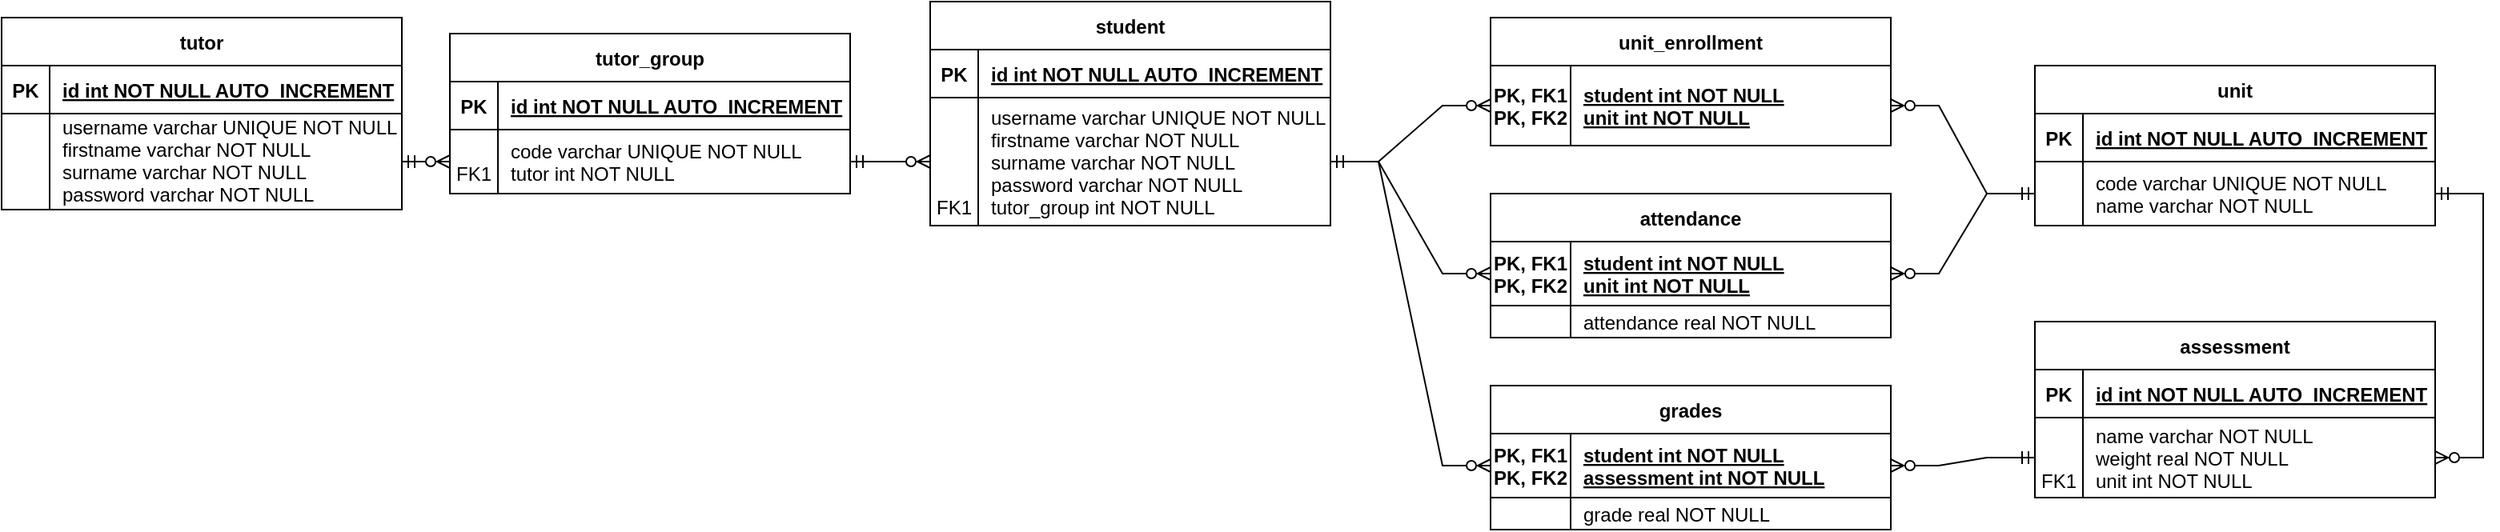 <mxfile version="17.3.0" type="device"><diagram id="R2lEEEUBdFMjLlhIrx00" name="Page-1"><mxGraphModel dx="1422" dy="794" grid="1" gridSize="10" guides="1" tooltips="1" connect="1" arrows="1" fold="1" page="1" pageScale="1" pageWidth="1600" pageHeight="1200" math="0" shadow="0" extFonts="Permanent Marker^https://fonts.googleapis.com/css?family=Permanent+Marker"><root><mxCell id="0"/><mxCell id="1" parent="0"/><mxCell id="C-vyLk0tnHw3VtMMgP7b-23" value="tutor" style="shape=table;startSize=30;container=1;collapsible=1;childLayout=tableLayout;fixedRows=1;rowLines=0;fontStyle=1;align=center;resizeLast=1;" parent="1" vertex="1"><mxGeometry x="20" y="40" width="250" height="120" as="geometry"/></mxCell><mxCell id="C-vyLk0tnHw3VtMMgP7b-24" value="" style="shape=partialRectangle;collapsible=0;dropTarget=0;pointerEvents=0;fillColor=none;points=[[0,0.5],[1,0.5]];portConstraint=eastwest;top=0;left=0;right=0;bottom=1;" parent="C-vyLk0tnHw3VtMMgP7b-23" vertex="1"><mxGeometry y="30" width="250" height="30" as="geometry"/></mxCell><mxCell id="C-vyLk0tnHw3VtMMgP7b-25" value="PK" style="shape=partialRectangle;overflow=hidden;connectable=0;fillColor=none;top=0;left=0;bottom=0;right=0;fontStyle=1;" parent="C-vyLk0tnHw3VtMMgP7b-24" vertex="1"><mxGeometry width="30" height="30" as="geometry"><mxRectangle width="30" height="30" as="alternateBounds"/></mxGeometry></mxCell><mxCell id="C-vyLk0tnHw3VtMMgP7b-26" value="id int NOT NULL AUTO_INCREMENT" style="shape=partialRectangle;overflow=hidden;connectable=0;fillColor=none;top=0;left=0;bottom=0;right=0;align=left;spacingLeft=6;fontStyle=5;" parent="C-vyLk0tnHw3VtMMgP7b-24" vertex="1"><mxGeometry x="30" width="220" height="30" as="geometry"><mxRectangle width="220" height="30" as="alternateBounds"/></mxGeometry></mxCell><mxCell id="C-vyLk0tnHw3VtMMgP7b-27" value="" style="shape=partialRectangle;collapsible=0;dropTarget=0;pointerEvents=0;fillColor=none;points=[[0,0.5],[1,0.5]];portConstraint=eastwest;top=0;left=0;right=0;bottom=0;" parent="C-vyLk0tnHw3VtMMgP7b-23" vertex="1"><mxGeometry y="60" width="250" height="60" as="geometry"/></mxCell><mxCell id="C-vyLk0tnHw3VtMMgP7b-28" value="" style="shape=partialRectangle;overflow=hidden;connectable=0;fillColor=none;top=0;left=0;bottom=0;right=0;" parent="C-vyLk0tnHw3VtMMgP7b-27" vertex="1"><mxGeometry width="30" height="60" as="geometry"><mxRectangle width="30" height="60" as="alternateBounds"/></mxGeometry></mxCell><mxCell id="C-vyLk0tnHw3VtMMgP7b-29" value="username varchar UNIQUE NOT NULL&#10;firstname varchar NOT NULL&#10;surname varchar NOT NULL&#10;password varchar NOT NULL&#10;" style="shape=partialRectangle;overflow=hidden;connectable=0;fillColor=none;top=0;left=0;bottom=0;right=0;align=left;spacingLeft=6;" parent="C-vyLk0tnHw3VtMMgP7b-27" vertex="1"><mxGeometry x="30" width="220" height="60" as="geometry"><mxRectangle width="220" height="60" as="alternateBounds"/></mxGeometry></mxCell><mxCell id="_69rYcqC9jB0VHN3GWaD-1" value="student" style="shape=table;startSize=30;container=1;collapsible=1;childLayout=tableLayout;fixedRows=1;rowLines=0;fontStyle=1;align=center;resizeLast=1;" parent="1" vertex="1"><mxGeometry x="600" y="30" width="250" height="140" as="geometry"/></mxCell><mxCell id="_69rYcqC9jB0VHN3GWaD-2" value="" style="shape=partialRectangle;collapsible=0;dropTarget=0;pointerEvents=0;fillColor=none;points=[[0,0.5],[1,0.5]];portConstraint=eastwest;top=0;left=0;right=0;bottom=1;" parent="_69rYcqC9jB0VHN3GWaD-1" vertex="1"><mxGeometry y="30" width="250" height="30" as="geometry"/></mxCell><mxCell id="_69rYcqC9jB0VHN3GWaD-3" value="PK" style="shape=partialRectangle;overflow=hidden;connectable=0;fillColor=none;top=0;left=0;bottom=0;right=0;fontStyle=1;" parent="_69rYcqC9jB0VHN3GWaD-2" vertex="1"><mxGeometry width="30" height="30" as="geometry"><mxRectangle width="30" height="30" as="alternateBounds"/></mxGeometry></mxCell><mxCell id="_69rYcqC9jB0VHN3GWaD-4" value="id int NOT NULL AUTO_INCREMENT" style="shape=partialRectangle;overflow=hidden;connectable=0;fillColor=none;top=0;left=0;bottom=0;right=0;align=left;spacingLeft=6;fontStyle=5;" parent="_69rYcqC9jB0VHN3GWaD-2" vertex="1"><mxGeometry x="30" width="220" height="30" as="geometry"><mxRectangle width="220" height="30" as="alternateBounds"/></mxGeometry></mxCell><mxCell id="_69rYcqC9jB0VHN3GWaD-5" value="" style="shape=partialRectangle;collapsible=0;dropTarget=0;pointerEvents=0;fillColor=none;points=[[0,0.5],[1,0.5]];portConstraint=eastwest;top=0;left=0;right=0;bottom=0;" parent="_69rYcqC9jB0VHN3GWaD-1" vertex="1"><mxGeometry y="60" width="250" height="80" as="geometry"/></mxCell><mxCell id="_69rYcqC9jB0VHN3GWaD-6" value="&#10;&#10;&#10;&#10;FK1" style="shape=partialRectangle;overflow=hidden;connectable=0;fillColor=none;top=0;left=0;bottom=0;right=0;" parent="_69rYcqC9jB0VHN3GWaD-5" vertex="1"><mxGeometry width="30" height="80" as="geometry"><mxRectangle width="30" height="80" as="alternateBounds"/></mxGeometry></mxCell><mxCell id="_69rYcqC9jB0VHN3GWaD-7" value="username varchar UNIQUE NOT NULL&#10;firstname varchar NOT NULL&#10;surname varchar NOT NULL&#10;password varchar NOT NULL&#10;tutor_group int NOT NULL" style="shape=partialRectangle;overflow=hidden;connectable=0;fillColor=none;top=0;left=0;bottom=0;right=0;align=left;spacingLeft=6;" parent="_69rYcqC9jB0VHN3GWaD-5" vertex="1"><mxGeometry x="30" width="220" height="80" as="geometry"><mxRectangle width="220" height="80" as="alternateBounds"/></mxGeometry></mxCell><mxCell id="_69rYcqC9jB0VHN3GWaD-8" value="unit" style="shape=table;startSize=30;container=1;collapsible=1;childLayout=tableLayout;fixedRows=1;rowLines=0;fontStyle=1;align=center;resizeLast=1;" parent="1" vertex="1"><mxGeometry x="1290" y="70" width="250" height="100" as="geometry"/></mxCell><mxCell id="_69rYcqC9jB0VHN3GWaD-9" value="" style="shape=partialRectangle;collapsible=0;dropTarget=0;pointerEvents=0;fillColor=none;points=[[0,0.5],[1,0.5]];portConstraint=eastwest;top=0;left=0;right=0;bottom=1;" parent="_69rYcqC9jB0VHN3GWaD-8" vertex="1"><mxGeometry y="30" width="250" height="30" as="geometry"/></mxCell><mxCell id="_69rYcqC9jB0VHN3GWaD-10" value="PK" style="shape=partialRectangle;overflow=hidden;connectable=0;fillColor=none;top=0;left=0;bottom=0;right=0;fontStyle=1;" parent="_69rYcqC9jB0VHN3GWaD-9" vertex="1"><mxGeometry width="30" height="30" as="geometry"><mxRectangle width="30" height="30" as="alternateBounds"/></mxGeometry></mxCell><mxCell id="_69rYcqC9jB0VHN3GWaD-11" value="id int NOT NULL AUTO_INCREMENT" style="shape=partialRectangle;overflow=hidden;connectable=0;fillColor=none;top=0;left=0;bottom=0;right=0;align=left;spacingLeft=6;fontStyle=5;" parent="_69rYcqC9jB0VHN3GWaD-9" vertex="1"><mxGeometry x="30" width="220" height="30" as="geometry"><mxRectangle width="220" height="30" as="alternateBounds"/></mxGeometry></mxCell><mxCell id="_69rYcqC9jB0VHN3GWaD-12" value="" style="shape=partialRectangle;collapsible=0;dropTarget=0;pointerEvents=0;fillColor=none;points=[[0,0.5],[1,0.5]];portConstraint=eastwest;top=0;left=0;right=0;bottom=0;" parent="_69rYcqC9jB0VHN3GWaD-8" vertex="1"><mxGeometry y="60" width="250" height="40" as="geometry"/></mxCell><mxCell id="_69rYcqC9jB0VHN3GWaD-13" value="" style="shape=partialRectangle;overflow=hidden;connectable=0;fillColor=none;top=0;left=0;bottom=0;right=0;" parent="_69rYcqC9jB0VHN3GWaD-12" vertex="1"><mxGeometry width="30" height="40" as="geometry"><mxRectangle width="30" height="40" as="alternateBounds"/></mxGeometry></mxCell><mxCell id="_69rYcqC9jB0VHN3GWaD-14" value="code varchar UNIQUE NOT NULL&#10;name varchar NOT NULL" style="shape=partialRectangle;overflow=hidden;connectable=0;fillColor=none;top=0;left=0;bottom=0;right=0;align=left;spacingLeft=6;" parent="_69rYcqC9jB0VHN3GWaD-12" vertex="1"><mxGeometry x="30" width="220" height="40" as="geometry"><mxRectangle width="220" height="40" as="alternateBounds"/></mxGeometry></mxCell><mxCell id="_69rYcqC9jB0VHN3GWaD-15" value="unit_enrollment" style="shape=table;startSize=30;container=1;collapsible=1;childLayout=tableLayout;fixedRows=1;rowLines=0;fontStyle=1;align=center;resizeLast=1;" parent="1" vertex="1"><mxGeometry x="950" y="40" width="250" height="80" as="geometry"/></mxCell><mxCell id="_69rYcqC9jB0VHN3GWaD-16" value="" style="shape=partialRectangle;collapsible=0;dropTarget=0;pointerEvents=0;fillColor=none;points=[[0,0.5],[1,0.5]];portConstraint=eastwest;top=0;left=0;right=0;bottom=1;" parent="_69rYcqC9jB0VHN3GWaD-15" vertex="1"><mxGeometry y="30" width="250" height="50" as="geometry"/></mxCell><mxCell id="_69rYcqC9jB0VHN3GWaD-17" value="PK, FK1&#10;PK, FK2" style="shape=partialRectangle;overflow=hidden;connectable=0;fillColor=none;top=0;left=0;bottom=0;right=0;fontStyle=1;" parent="_69rYcqC9jB0VHN3GWaD-16" vertex="1"><mxGeometry width="50" height="50" as="geometry"><mxRectangle width="50" height="50" as="alternateBounds"/></mxGeometry></mxCell><mxCell id="_69rYcqC9jB0VHN3GWaD-18" value="student int NOT NULL&#10;unit int NOT NULL" style="shape=partialRectangle;overflow=hidden;connectable=0;fillColor=none;top=0;left=0;bottom=0;right=0;align=left;spacingLeft=6;fontStyle=5;" parent="_69rYcqC9jB0VHN3GWaD-16" vertex="1"><mxGeometry x="50" width="200" height="50" as="geometry"><mxRectangle width="200" height="50" as="alternateBounds"/></mxGeometry></mxCell><mxCell id="_69rYcqC9jB0VHN3GWaD-26" value="attendance" style="shape=table;startSize=30;container=1;collapsible=1;childLayout=tableLayout;fixedRows=1;rowLines=0;fontStyle=1;align=center;resizeLast=1;" parent="1" vertex="1"><mxGeometry x="950" y="150" width="250" height="90" as="geometry"/></mxCell><mxCell id="_69rYcqC9jB0VHN3GWaD-27" value="" style="shape=partialRectangle;collapsible=0;dropTarget=0;pointerEvents=0;fillColor=none;points=[[0,0.5],[1,0.5]];portConstraint=eastwest;top=0;left=0;right=0;bottom=1;" parent="_69rYcqC9jB0VHN3GWaD-26" vertex="1"><mxGeometry y="30" width="250" height="40" as="geometry"/></mxCell><mxCell id="_69rYcqC9jB0VHN3GWaD-28" value="PK, FK1&#10;PK, FK2" style="shape=partialRectangle;overflow=hidden;connectable=0;fillColor=none;top=0;left=0;bottom=0;right=0;fontStyle=1;" parent="_69rYcqC9jB0VHN3GWaD-27" vertex="1"><mxGeometry width="50" height="40" as="geometry"><mxRectangle width="50" height="40" as="alternateBounds"/></mxGeometry></mxCell><mxCell id="_69rYcqC9jB0VHN3GWaD-29" value="student int NOT NULL&#10;unit int NOT NULL" style="shape=partialRectangle;overflow=hidden;connectable=0;fillColor=none;top=0;left=0;bottom=0;right=0;align=left;spacingLeft=6;fontStyle=5;" parent="_69rYcqC9jB0VHN3GWaD-27" vertex="1"><mxGeometry x="50" width="200" height="40" as="geometry"><mxRectangle width="200" height="40" as="alternateBounds"/></mxGeometry></mxCell><mxCell id="_69rYcqC9jB0VHN3GWaD-30" value="" style="shape=partialRectangle;collapsible=0;dropTarget=0;pointerEvents=0;fillColor=none;points=[[0,0.5],[1,0.5]];portConstraint=eastwest;top=0;left=0;right=0;bottom=0;" parent="_69rYcqC9jB0VHN3GWaD-26" vertex="1"><mxGeometry y="70" width="250" height="20" as="geometry"/></mxCell><mxCell id="_69rYcqC9jB0VHN3GWaD-31" value="" style="shape=partialRectangle;overflow=hidden;connectable=0;fillColor=none;top=0;left=0;bottom=0;right=0;" parent="_69rYcqC9jB0VHN3GWaD-30" vertex="1"><mxGeometry width="50" height="20" as="geometry"><mxRectangle width="50" height="20" as="alternateBounds"/></mxGeometry></mxCell><mxCell id="_69rYcqC9jB0VHN3GWaD-32" value="attendance real NOT NULL" style="shape=partialRectangle;overflow=hidden;connectable=0;fillColor=none;top=0;left=0;bottom=0;right=0;align=left;spacingLeft=6;" parent="_69rYcqC9jB0VHN3GWaD-30" vertex="1"><mxGeometry x="50" width="200" height="20" as="geometry"><mxRectangle width="200" height="20" as="alternateBounds"/></mxGeometry></mxCell><mxCell id="_69rYcqC9jB0VHN3GWaD-33" value="assessment" style="shape=table;startSize=30;container=1;collapsible=1;childLayout=tableLayout;fixedRows=1;rowLines=0;fontStyle=1;align=center;resizeLast=1;" parent="1" vertex="1"><mxGeometry x="1290" y="230" width="250" height="110" as="geometry"/></mxCell><mxCell id="_69rYcqC9jB0VHN3GWaD-34" value="" style="shape=partialRectangle;collapsible=0;dropTarget=0;pointerEvents=0;fillColor=none;points=[[0,0.5],[1,0.5]];portConstraint=eastwest;top=0;left=0;right=0;bottom=1;" parent="_69rYcqC9jB0VHN3GWaD-33" vertex="1"><mxGeometry y="30" width="250" height="30" as="geometry"/></mxCell><mxCell id="_69rYcqC9jB0VHN3GWaD-35" value="PK" style="shape=partialRectangle;overflow=hidden;connectable=0;fillColor=none;top=0;left=0;bottom=0;right=0;fontStyle=1;" parent="_69rYcqC9jB0VHN3GWaD-34" vertex="1"><mxGeometry width="30" height="30" as="geometry"><mxRectangle width="30" height="30" as="alternateBounds"/></mxGeometry></mxCell><mxCell id="_69rYcqC9jB0VHN3GWaD-36" value="id int NOT NULL AUTO_INCREMENT" style="shape=partialRectangle;overflow=hidden;connectable=0;fillColor=none;top=0;left=0;bottom=0;right=0;align=left;spacingLeft=6;fontStyle=5;" parent="_69rYcqC9jB0VHN3GWaD-34" vertex="1"><mxGeometry x="30" width="220" height="30" as="geometry"><mxRectangle width="220" height="30" as="alternateBounds"/></mxGeometry></mxCell><mxCell id="_69rYcqC9jB0VHN3GWaD-37" value="" style="shape=partialRectangle;collapsible=0;dropTarget=0;pointerEvents=0;fillColor=none;points=[[0,0.5],[1,0.5]];portConstraint=eastwest;top=0;left=0;right=0;bottom=0;" parent="_69rYcqC9jB0VHN3GWaD-33" vertex="1"><mxGeometry y="60" width="250" height="50" as="geometry"/></mxCell><mxCell id="_69rYcqC9jB0VHN3GWaD-38" value="&#10;&#10;FK1" style="shape=partialRectangle;overflow=hidden;connectable=0;fillColor=none;top=0;left=0;bottom=0;right=0;" parent="_69rYcqC9jB0VHN3GWaD-37" vertex="1"><mxGeometry width="30" height="50" as="geometry"><mxRectangle width="30" height="50" as="alternateBounds"/></mxGeometry></mxCell><mxCell id="_69rYcqC9jB0VHN3GWaD-39" value="name varchar NOT NULL&#10;weight real NOT NULL&#10;unit int NOT NULL" style="shape=partialRectangle;overflow=hidden;connectable=0;fillColor=none;top=0;left=0;bottom=0;right=0;align=left;spacingLeft=6;" parent="_69rYcqC9jB0VHN3GWaD-37" vertex="1"><mxGeometry x="30" width="220" height="50" as="geometry"><mxRectangle width="220" height="50" as="alternateBounds"/></mxGeometry></mxCell><mxCell id="_69rYcqC9jB0VHN3GWaD-40" value="grades" style="shape=table;startSize=30;container=1;collapsible=1;childLayout=tableLayout;fixedRows=1;rowLines=0;fontStyle=1;align=center;resizeLast=1;" parent="1" vertex="1"><mxGeometry x="950" y="270" width="250" height="90" as="geometry"/></mxCell><mxCell id="_69rYcqC9jB0VHN3GWaD-41" value="" style="shape=partialRectangle;collapsible=0;dropTarget=0;pointerEvents=0;fillColor=none;points=[[0,0.5],[1,0.5]];portConstraint=eastwest;top=0;left=0;right=0;bottom=1;" parent="_69rYcqC9jB0VHN3GWaD-40" vertex="1"><mxGeometry y="30" width="250" height="40" as="geometry"/></mxCell><mxCell id="_69rYcqC9jB0VHN3GWaD-42" value="PK, FK1&#10;PK, FK2" style="shape=partialRectangle;overflow=hidden;connectable=0;fillColor=none;top=0;left=0;bottom=0;right=0;fontStyle=1;" parent="_69rYcqC9jB0VHN3GWaD-41" vertex="1"><mxGeometry width="50" height="40" as="geometry"><mxRectangle width="50" height="40" as="alternateBounds"/></mxGeometry></mxCell><mxCell id="_69rYcqC9jB0VHN3GWaD-43" value="student int NOT NULL&#10;assessment int NOT NULL" style="shape=partialRectangle;overflow=hidden;connectable=0;fillColor=none;top=0;left=0;bottom=0;right=0;align=left;spacingLeft=6;fontStyle=5;" parent="_69rYcqC9jB0VHN3GWaD-41" vertex="1"><mxGeometry x="50" width="200" height="40" as="geometry"><mxRectangle width="200" height="40" as="alternateBounds"/></mxGeometry></mxCell><mxCell id="_69rYcqC9jB0VHN3GWaD-44" value="" style="shape=partialRectangle;collapsible=0;dropTarget=0;pointerEvents=0;fillColor=none;points=[[0,0.5],[1,0.5]];portConstraint=eastwest;top=0;left=0;right=0;bottom=0;" parent="_69rYcqC9jB0VHN3GWaD-40" vertex="1"><mxGeometry y="70" width="250" height="20" as="geometry"/></mxCell><mxCell id="_69rYcqC9jB0VHN3GWaD-45" value="" style="shape=partialRectangle;overflow=hidden;connectable=0;fillColor=none;top=0;left=0;bottom=0;right=0;" parent="_69rYcqC9jB0VHN3GWaD-44" vertex="1"><mxGeometry width="50" height="20" as="geometry"><mxRectangle width="50" height="20" as="alternateBounds"/></mxGeometry></mxCell><mxCell id="_69rYcqC9jB0VHN3GWaD-46" value="grade real NOT NULL" style="shape=partialRectangle;overflow=hidden;connectable=0;fillColor=none;top=0;left=0;bottom=0;right=0;align=left;spacingLeft=6;" parent="_69rYcqC9jB0VHN3GWaD-44" vertex="1"><mxGeometry x="50" width="200" height="20" as="geometry"><mxRectangle width="200" height="20" as="alternateBounds"/></mxGeometry></mxCell><mxCell id="ix6oWpD8sDCIg976OMba-1" value="tutor_group" style="shape=table;startSize=30;container=1;collapsible=1;childLayout=tableLayout;fixedRows=1;rowLines=0;fontStyle=1;align=center;resizeLast=1;" vertex="1" parent="1"><mxGeometry x="300" y="50" width="250" height="100" as="geometry"/></mxCell><mxCell id="ix6oWpD8sDCIg976OMba-2" value="" style="shape=partialRectangle;collapsible=0;dropTarget=0;pointerEvents=0;fillColor=none;points=[[0,0.5],[1,0.5]];portConstraint=eastwest;top=0;left=0;right=0;bottom=1;" vertex="1" parent="ix6oWpD8sDCIg976OMba-1"><mxGeometry y="30" width="250" height="30" as="geometry"/></mxCell><mxCell id="ix6oWpD8sDCIg976OMba-3" value="PK" style="shape=partialRectangle;overflow=hidden;connectable=0;fillColor=none;top=0;left=0;bottom=0;right=0;fontStyle=1;" vertex="1" parent="ix6oWpD8sDCIg976OMba-2"><mxGeometry width="30" height="30" as="geometry"><mxRectangle width="30" height="30" as="alternateBounds"/></mxGeometry></mxCell><mxCell id="ix6oWpD8sDCIg976OMba-4" value="id int NOT NULL AUTO_INCREMENT" style="shape=partialRectangle;overflow=hidden;connectable=0;fillColor=none;top=0;left=0;bottom=0;right=0;align=left;spacingLeft=6;fontStyle=5;" vertex="1" parent="ix6oWpD8sDCIg976OMba-2"><mxGeometry x="30" width="220" height="30" as="geometry"><mxRectangle width="220" height="30" as="alternateBounds"/></mxGeometry></mxCell><mxCell id="ix6oWpD8sDCIg976OMba-5" value="" style="shape=partialRectangle;collapsible=0;dropTarget=0;pointerEvents=0;fillColor=none;points=[[0,0.5],[1,0.5]];portConstraint=eastwest;top=0;left=0;right=0;bottom=0;" vertex="1" parent="ix6oWpD8sDCIg976OMba-1"><mxGeometry y="60" width="250" height="40" as="geometry"/></mxCell><mxCell id="ix6oWpD8sDCIg976OMba-6" value="&#10;FK1" style="shape=partialRectangle;overflow=hidden;connectable=0;fillColor=none;top=0;left=0;bottom=0;right=0;" vertex="1" parent="ix6oWpD8sDCIg976OMba-5"><mxGeometry width="30" height="40" as="geometry"><mxRectangle width="30" height="40" as="alternateBounds"/></mxGeometry></mxCell><mxCell id="ix6oWpD8sDCIg976OMba-7" value="code varchar UNIQUE NOT NULL&#10;tutor int NOT NULL" style="shape=partialRectangle;overflow=hidden;connectable=0;fillColor=none;top=0;left=0;bottom=0;right=0;align=left;spacingLeft=6;" vertex="1" parent="ix6oWpD8sDCIg976OMba-5"><mxGeometry x="30" width="220" height="40" as="geometry"><mxRectangle width="220" height="40" as="alternateBounds"/></mxGeometry></mxCell><mxCell id="ix6oWpD8sDCIg976OMba-13" value="" style="edgeStyle=entityRelationEdgeStyle;fontSize=12;html=1;endArrow=ERzeroToMany;startArrow=ERmandOne;rounded=0;exitX=1;exitY=0.5;exitDx=0;exitDy=0;entryX=0;entryY=0.5;entryDx=0;entryDy=0;" edge="1" parent="1" source="C-vyLk0tnHw3VtMMgP7b-27" target="ix6oWpD8sDCIg976OMba-5"><mxGeometry width="100" height="100" relative="1" as="geometry"><mxPoint x="290" y="284" as="sourcePoint"/><mxPoint x="390" y="184" as="targetPoint"/></mxGeometry></mxCell><mxCell id="ix6oWpD8sDCIg976OMba-14" value="" style="edgeStyle=entityRelationEdgeStyle;fontSize=12;html=1;endArrow=ERzeroToMany;startArrow=ERmandOne;rounded=0;exitX=1;exitY=0.5;exitDx=0;exitDy=0;entryX=0;entryY=0.5;entryDx=0;entryDy=0;" edge="1" parent="1" source="ix6oWpD8sDCIg976OMba-5" target="_69rYcqC9jB0VHN3GWaD-5"><mxGeometry width="100" height="100" relative="1" as="geometry"><mxPoint x="550" y="340" as="sourcePoint"/><mxPoint x="650" y="240" as="targetPoint"/></mxGeometry></mxCell><mxCell id="ix6oWpD8sDCIg976OMba-15" value="" style="edgeStyle=entityRelationEdgeStyle;fontSize=12;html=1;endArrow=ERzeroToMany;startArrow=ERmandOne;rounded=0;exitX=1;exitY=0.5;exitDx=0;exitDy=0;entryX=0;entryY=0.5;entryDx=0;entryDy=0;" edge="1" parent="1" source="_69rYcqC9jB0VHN3GWaD-5" target="_69rYcqC9jB0VHN3GWaD-16"><mxGeometry width="100" height="100" relative="1" as="geometry"><mxPoint x="770" y="340" as="sourcePoint"/><mxPoint x="870" y="240" as="targetPoint"/></mxGeometry></mxCell><mxCell id="ix6oWpD8sDCIg976OMba-16" value="" style="edgeStyle=entityRelationEdgeStyle;fontSize=12;html=1;endArrow=ERzeroToMany;startArrow=ERmandOne;rounded=0;entryX=0;entryY=0.5;entryDx=0;entryDy=0;exitX=1;exitY=0.5;exitDx=0;exitDy=0;" edge="1" parent="1" source="_69rYcqC9jB0VHN3GWaD-5" target="_69rYcqC9jB0VHN3GWaD-27"><mxGeometry width="100" height="100" relative="1" as="geometry"><mxPoint x="850" y="146" as="sourcePoint"/><mxPoint x="950" y="80" as="targetPoint"/></mxGeometry></mxCell><mxCell id="ix6oWpD8sDCIg976OMba-17" value="" style="edgeStyle=entityRelationEdgeStyle;fontSize=12;html=1;endArrow=ERzeroToMany;startArrow=ERmandOne;rounded=0;entryX=0;entryY=0.5;entryDx=0;entryDy=0;" edge="1" parent="1" target="_69rYcqC9jB0VHN3GWaD-41"><mxGeometry width="100" height="100" relative="1" as="geometry"><mxPoint x="850" y="130" as="sourcePoint"/><mxPoint x="1080" y="210" as="targetPoint"/></mxGeometry></mxCell><mxCell id="ix6oWpD8sDCIg976OMba-18" value="" style="edgeStyle=entityRelationEdgeStyle;fontSize=12;html=1;endArrow=ERzeroToMany;startArrow=ERmandOne;rounded=0;exitX=0;exitY=0.5;exitDx=0;exitDy=0;entryX=1;entryY=0.5;entryDx=0;entryDy=0;" edge="1" parent="1" source="_69rYcqC9jB0VHN3GWaD-12" target="_69rYcqC9jB0VHN3GWaD-16"><mxGeometry width="100" height="100" relative="1" as="geometry"><mxPoint x="1170" y="245" as="sourcePoint"/><mxPoint x="1270" y="145" as="targetPoint"/></mxGeometry></mxCell><mxCell id="ix6oWpD8sDCIg976OMba-19" value="" style="edgeStyle=entityRelationEdgeStyle;fontSize=12;html=1;endArrow=ERzeroToMany;startArrow=ERmandOne;rounded=0;exitX=0;exitY=0.5;exitDx=0;exitDy=0;entryX=1;entryY=0.5;entryDx=0;entryDy=0;" edge="1" parent="1" source="_69rYcqC9jB0VHN3GWaD-12" target="_69rYcqC9jB0VHN3GWaD-27"><mxGeometry width="100" height="100" relative="1" as="geometry"><mxPoint x="1420" y="273" as="sourcePoint"/><mxPoint x="1330" y="218" as="targetPoint"/></mxGeometry></mxCell><mxCell id="ix6oWpD8sDCIg976OMba-20" value="" style="edgeStyle=entityRelationEdgeStyle;fontSize=12;html=1;endArrow=ERzeroToMany;startArrow=ERmandOne;rounded=0;exitX=0;exitY=0.5;exitDx=0;exitDy=0;entryX=1;entryY=0.5;entryDx=0;entryDy=0;" edge="1" parent="1" source="_69rYcqC9jB0VHN3GWaD-37" target="_69rYcqC9jB0VHN3GWaD-41"><mxGeometry width="100" height="100" relative="1" as="geometry"><mxPoint x="1230" y="380" as="sourcePoint"/><mxPoint x="1140" y="430" as="targetPoint"/></mxGeometry></mxCell><mxCell id="ix6oWpD8sDCIg976OMba-21" value="" style="edgeStyle=entityRelationEdgeStyle;fontSize=12;html=1;endArrow=ERzeroToMany;startArrow=ERmandOne;rounded=0;exitX=1;exitY=0.5;exitDx=0;exitDy=0;entryX=1;entryY=0.5;entryDx=0;entryDy=0;" edge="1" parent="1" source="_69rYcqC9jB0VHN3GWaD-12" target="_69rYcqC9jB0VHN3GWaD-37"><mxGeometry width="100" height="100" relative="1" as="geometry"><mxPoint x="1310" y="170" as="sourcePoint"/><mxPoint x="1220" y="220" as="targetPoint"/></mxGeometry></mxCell></root></mxGraphModel></diagram></mxfile>
